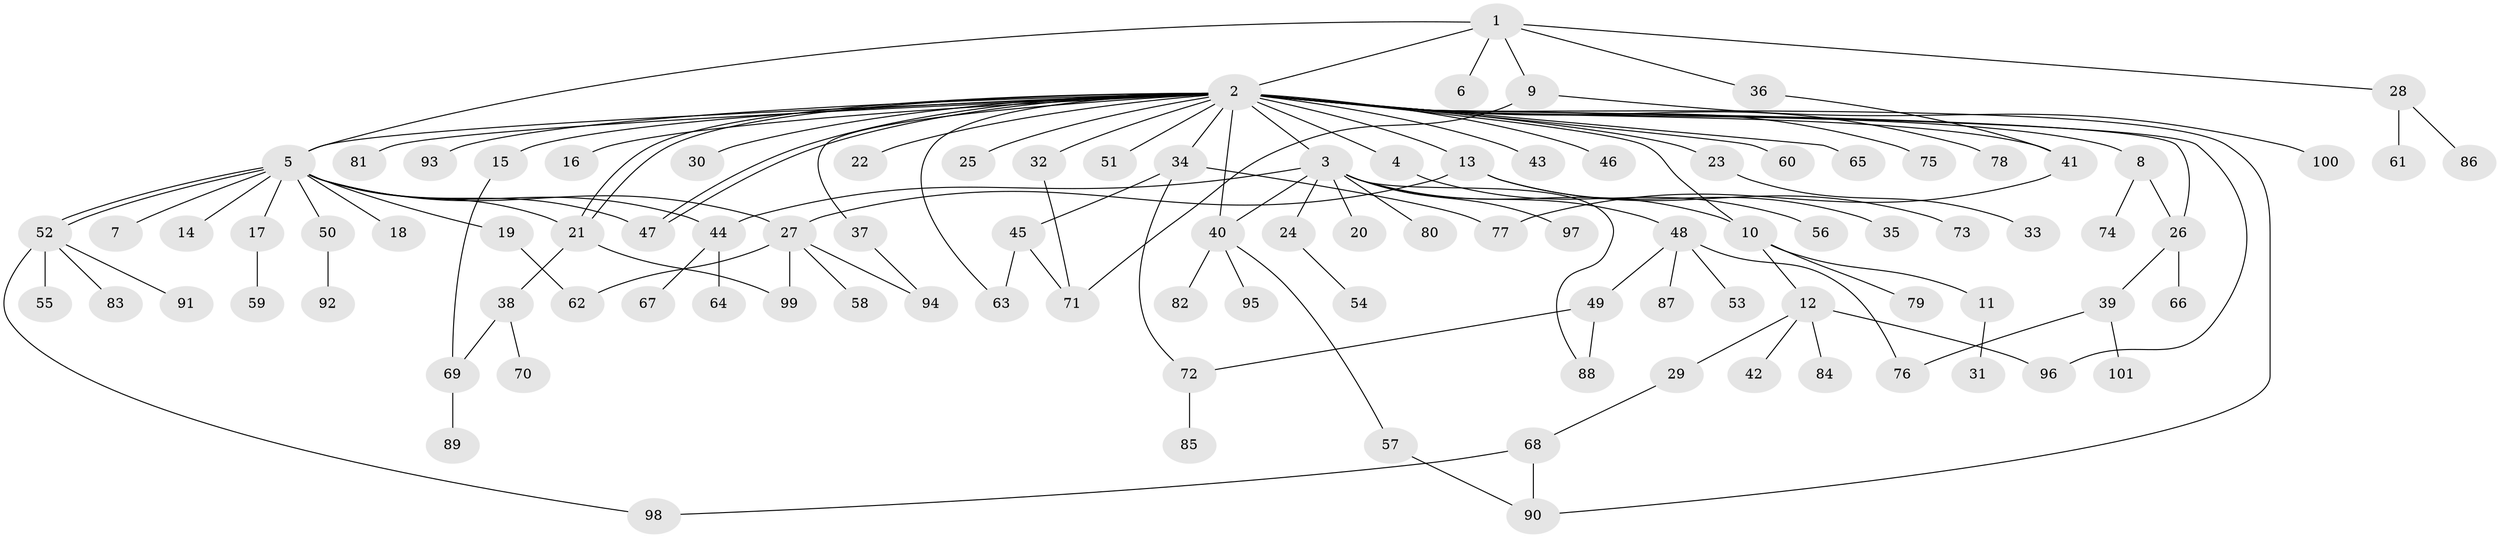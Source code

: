 // coarse degree distribution, {5: 0.06756756756756757, 34: 0.013513513513513514, 13: 0.02702702702702703, 2: 0.22972972972972974, 4: 0.08108108108108109, 3: 0.0945945945945946, 1: 0.4864864864864865}
// Generated by graph-tools (version 1.1) at 2025/23/03/03/25 07:23:49]
// undirected, 101 vertices, 127 edges
graph export_dot {
graph [start="1"]
  node [color=gray90,style=filled];
  1;
  2;
  3;
  4;
  5;
  6;
  7;
  8;
  9;
  10;
  11;
  12;
  13;
  14;
  15;
  16;
  17;
  18;
  19;
  20;
  21;
  22;
  23;
  24;
  25;
  26;
  27;
  28;
  29;
  30;
  31;
  32;
  33;
  34;
  35;
  36;
  37;
  38;
  39;
  40;
  41;
  42;
  43;
  44;
  45;
  46;
  47;
  48;
  49;
  50;
  51;
  52;
  53;
  54;
  55;
  56;
  57;
  58;
  59;
  60;
  61;
  62;
  63;
  64;
  65;
  66;
  67;
  68;
  69;
  70;
  71;
  72;
  73;
  74;
  75;
  76;
  77;
  78;
  79;
  80;
  81;
  82;
  83;
  84;
  85;
  86;
  87;
  88;
  89;
  90;
  91;
  92;
  93;
  94;
  95;
  96;
  97;
  98;
  99;
  100;
  101;
  1 -- 2;
  1 -- 5;
  1 -- 6;
  1 -- 9;
  1 -- 28;
  1 -- 36;
  2 -- 3;
  2 -- 4;
  2 -- 5;
  2 -- 8;
  2 -- 10;
  2 -- 13;
  2 -- 15;
  2 -- 16;
  2 -- 21;
  2 -- 21;
  2 -- 22;
  2 -- 23;
  2 -- 25;
  2 -- 26;
  2 -- 30;
  2 -- 32;
  2 -- 34;
  2 -- 37;
  2 -- 40;
  2 -- 41;
  2 -- 43;
  2 -- 46;
  2 -- 47;
  2 -- 47;
  2 -- 51;
  2 -- 60;
  2 -- 63;
  2 -- 65;
  2 -- 75;
  2 -- 78;
  2 -- 81;
  2 -- 90;
  2 -- 93;
  2 -- 96;
  3 -- 10;
  3 -- 20;
  3 -- 24;
  3 -- 40;
  3 -- 44;
  3 -- 48;
  3 -- 80;
  3 -- 88;
  3 -- 97;
  4 -- 56;
  5 -- 7;
  5 -- 14;
  5 -- 17;
  5 -- 18;
  5 -- 19;
  5 -- 21;
  5 -- 27;
  5 -- 44;
  5 -- 47;
  5 -- 50;
  5 -- 52;
  5 -- 52;
  8 -- 26;
  8 -- 74;
  9 -- 71;
  9 -- 100;
  10 -- 11;
  10 -- 12;
  10 -- 79;
  11 -- 31;
  12 -- 29;
  12 -- 42;
  12 -- 84;
  12 -- 96;
  13 -- 27;
  13 -- 35;
  13 -- 73;
  15 -- 69;
  17 -- 59;
  19 -- 62;
  21 -- 38;
  21 -- 99;
  23 -- 33;
  24 -- 54;
  26 -- 39;
  26 -- 66;
  27 -- 58;
  27 -- 62;
  27 -- 94;
  27 -- 99;
  28 -- 61;
  28 -- 86;
  29 -- 68;
  32 -- 71;
  34 -- 45;
  34 -- 72;
  34 -- 77;
  36 -- 41;
  37 -- 94;
  38 -- 69;
  38 -- 70;
  39 -- 76;
  39 -- 101;
  40 -- 57;
  40 -- 82;
  40 -- 95;
  41 -- 77;
  44 -- 64;
  44 -- 67;
  45 -- 63;
  45 -- 71;
  48 -- 49;
  48 -- 53;
  48 -- 76;
  48 -- 87;
  49 -- 72;
  49 -- 88;
  50 -- 92;
  52 -- 55;
  52 -- 83;
  52 -- 91;
  52 -- 98;
  57 -- 90;
  68 -- 90;
  68 -- 98;
  69 -- 89;
  72 -- 85;
}
